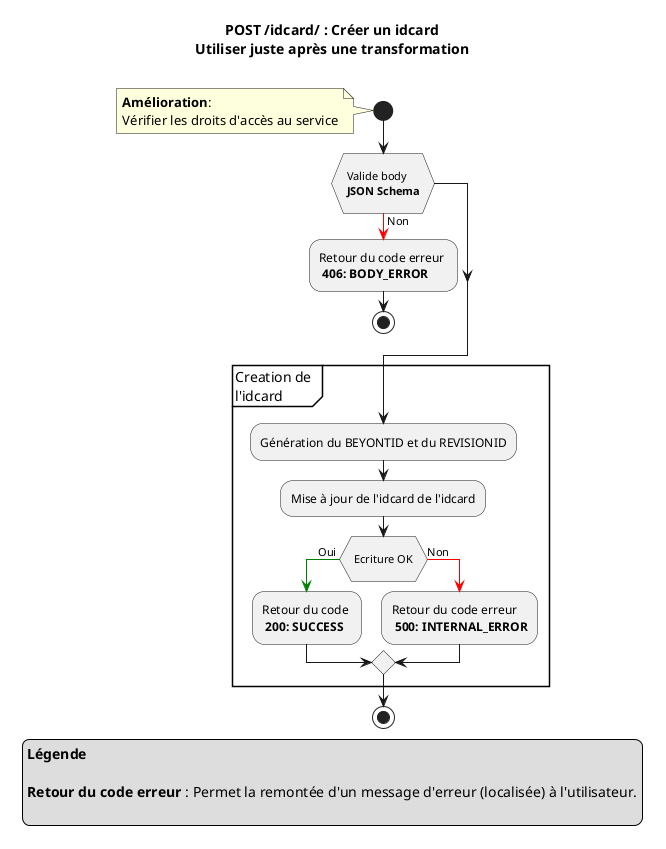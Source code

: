 @startuml

title
POST **/idcard/** : Créer un idcard
Utiliser juste après une transformation

end title

start
note
**Amélioration**:
Vérifier les droits d'accès au service
endnote
if ( \n Valide body \n **JSON Schema** \n )
    -[#red]-> Non ;
    -Retour du code erreur \n **406: BODY_ERROR**
    stop
endif


partition "Creation de \nl'idcard" {
    -Génération du BEYONTID et du REVISIONID
    -Mise à jour de l'idcard de l'idcard
    if ( \n Ecriture OK \n )
        -[#green]-> Oui ;
        -Retour du code \n **200: SUCCESS**
    else
        -[#red]-> Non ;
        -Retour du code erreur \n **500: INTERNAL_ERROR**
    endif
}
stop

legend 
**Légende**

**Retour du code erreur** : Permet la remontée d'un message d'erreur (localisée) à l'utilisateur.

endlegend

@enduml
